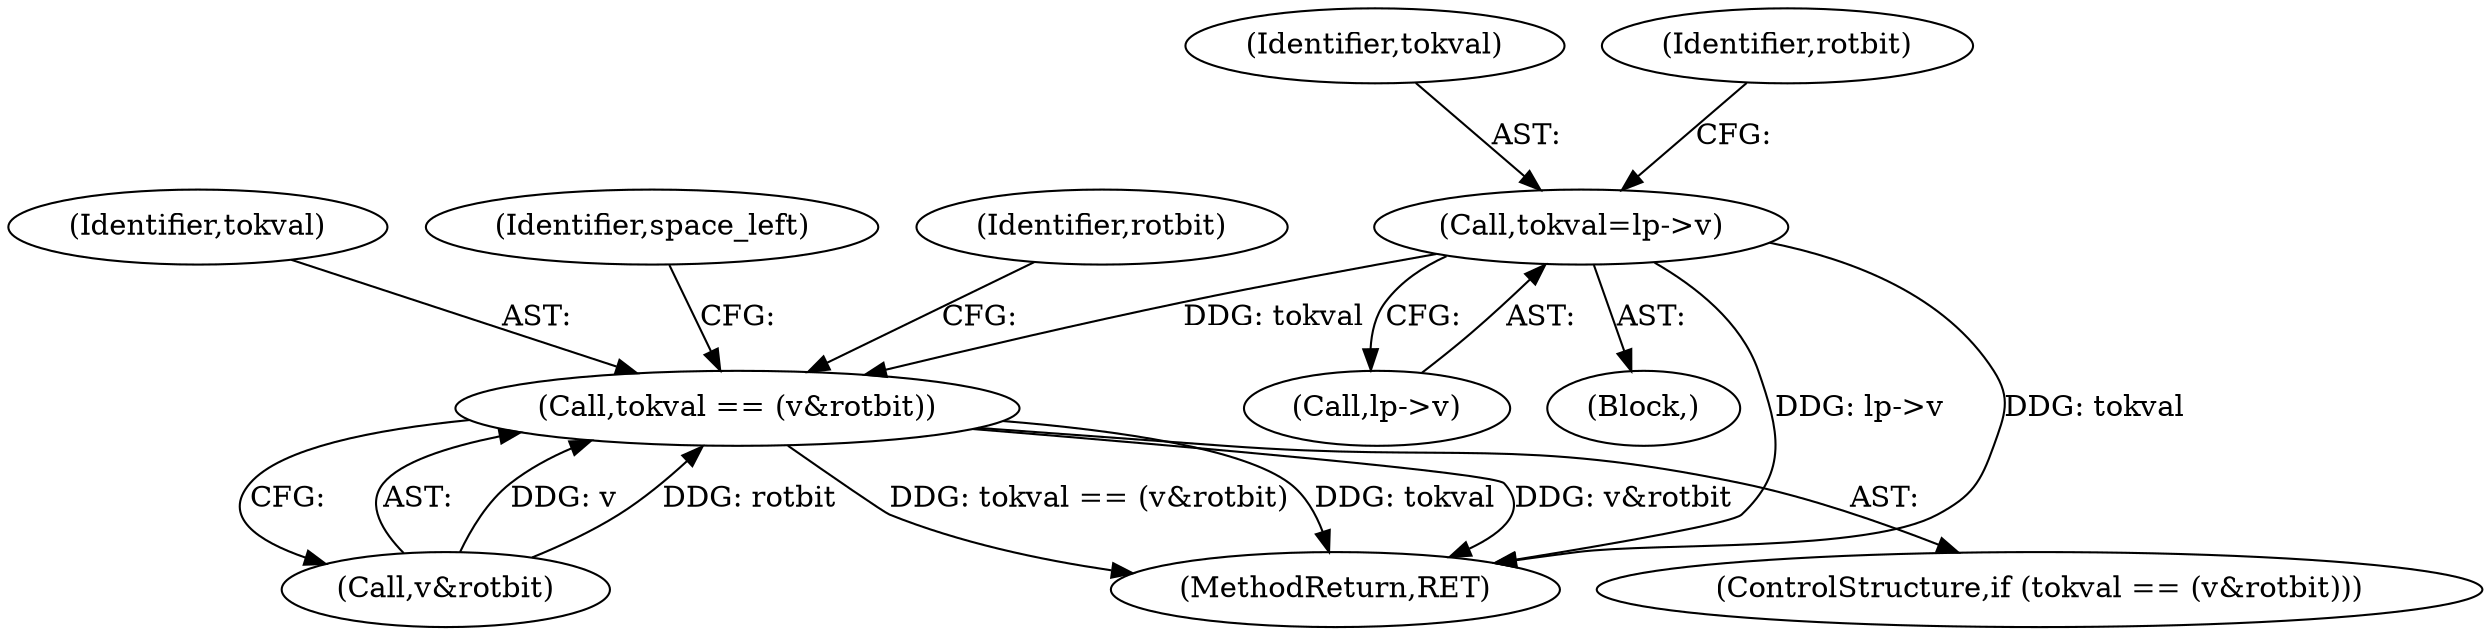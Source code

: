 digraph "0_tcpdump_9f0730bee3eb65d07b49fd468bc2f269173352fe@pointer" {
"1000145" [label="(Call,tokval=lp->v)"];
"1000159" [label="(Call,tokval == (v&rotbit))"];
"1000144" [label="(Block,)"];
"1000161" [label="(Call,v&rotbit)"];
"1000146" [label="(Identifier,tokval)"];
"1000147" [label="(Call,lp->v)"];
"1000159" [label="(Call,tokval == (v&rotbit))"];
"1000160" [label="(Identifier,tokval)"];
"1000167" [label="(Identifier,space_left)"];
"1000245" [label="(MethodReturn,RET)"];
"1000145" [label="(Call,tokval=lp->v)"];
"1000220" [label="(Identifier,rotbit)"];
"1000151" [label="(Identifier,rotbit)"];
"1000158" [label="(ControlStructure,if (tokval == (v&rotbit)))"];
"1000145" -> "1000144"  [label="AST: "];
"1000145" -> "1000147"  [label="CFG: "];
"1000146" -> "1000145"  [label="AST: "];
"1000147" -> "1000145"  [label="AST: "];
"1000151" -> "1000145"  [label="CFG: "];
"1000145" -> "1000245"  [label="DDG: tokval"];
"1000145" -> "1000245"  [label="DDG: lp->v"];
"1000145" -> "1000159"  [label="DDG: tokval"];
"1000159" -> "1000158"  [label="AST: "];
"1000159" -> "1000161"  [label="CFG: "];
"1000160" -> "1000159"  [label="AST: "];
"1000161" -> "1000159"  [label="AST: "];
"1000167" -> "1000159"  [label="CFG: "];
"1000220" -> "1000159"  [label="CFG: "];
"1000159" -> "1000245"  [label="DDG: tokval == (v&rotbit)"];
"1000159" -> "1000245"  [label="DDG: tokval"];
"1000159" -> "1000245"  [label="DDG: v&rotbit"];
"1000161" -> "1000159"  [label="DDG: v"];
"1000161" -> "1000159"  [label="DDG: rotbit"];
}
